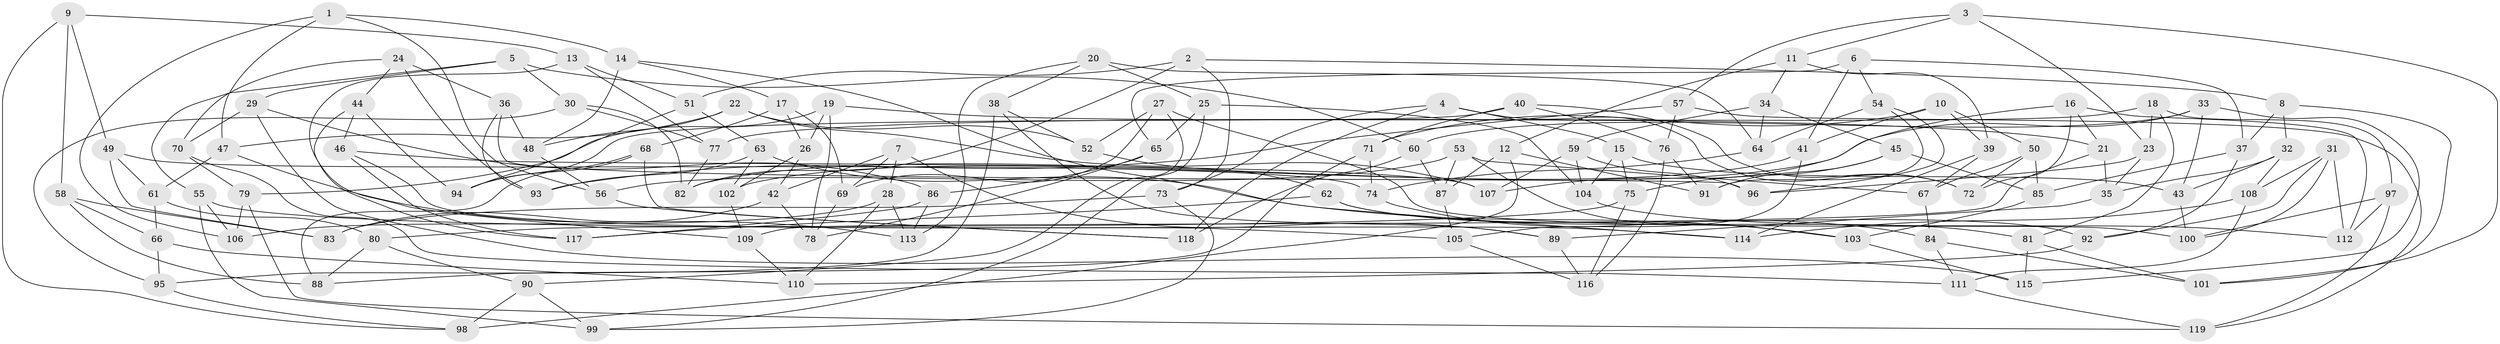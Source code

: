 // coarse degree distribution, {6: 0.4875, 4: 0.5125}
// Generated by graph-tools (version 1.1) at 2025/52/02/27/25 19:52:34]
// undirected, 119 vertices, 238 edges
graph export_dot {
graph [start="1"]
  node [color=gray90,style=filled];
  1;
  2;
  3;
  4;
  5;
  6;
  7;
  8;
  9;
  10;
  11;
  12;
  13;
  14;
  15;
  16;
  17;
  18;
  19;
  20;
  21;
  22;
  23;
  24;
  25;
  26;
  27;
  28;
  29;
  30;
  31;
  32;
  33;
  34;
  35;
  36;
  37;
  38;
  39;
  40;
  41;
  42;
  43;
  44;
  45;
  46;
  47;
  48;
  49;
  50;
  51;
  52;
  53;
  54;
  55;
  56;
  57;
  58;
  59;
  60;
  61;
  62;
  63;
  64;
  65;
  66;
  67;
  68;
  69;
  70;
  71;
  72;
  73;
  74;
  75;
  76;
  77;
  78;
  79;
  80;
  81;
  82;
  83;
  84;
  85;
  86;
  87;
  88;
  89;
  90;
  91;
  92;
  93;
  94;
  95;
  96;
  97;
  98;
  99;
  100;
  101;
  102;
  103;
  104;
  105;
  106;
  107;
  108;
  109;
  110;
  111;
  112;
  113;
  114;
  115;
  116;
  117;
  118;
  119;
  1 -- 47;
  1 -- 106;
  1 -- 14;
  1 -- 56;
  2 -- 51;
  2 -- 82;
  2 -- 73;
  2 -- 8;
  3 -- 101;
  3 -- 57;
  3 -- 11;
  3 -- 23;
  4 -- 72;
  4 -- 15;
  4 -- 73;
  4 -- 118;
  5 -- 29;
  5 -- 30;
  5 -- 60;
  5 -- 55;
  6 -- 37;
  6 -- 54;
  6 -- 41;
  6 -- 65;
  7 -- 42;
  7 -- 89;
  7 -- 28;
  7 -- 69;
  8 -- 37;
  8 -- 101;
  8 -- 32;
  9 -- 58;
  9 -- 13;
  9 -- 98;
  9 -- 49;
  10 -- 50;
  10 -- 41;
  10 -- 71;
  10 -- 39;
  11 -- 39;
  11 -- 12;
  11 -- 34;
  12 -- 87;
  12 -- 91;
  12 -- 98;
  13 -- 51;
  13 -- 77;
  13 -- 109;
  14 -- 48;
  14 -- 114;
  14 -- 17;
  15 -- 43;
  15 -- 104;
  15 -- 75;
  16 -- 21;
  16 -- 112;
  16 -- 72;
  16 -- 107;
  17 -- 68;
  17 -- 69;
  17 -- 26;
  18 -- 77;
  18 -- 23;
  18 -- 97;
  18 -- 81;
  19 -- 79;
  19 -- 26;
  19 -- 78;
  19 -- 21;
  20 -- 25;
  20 -- 113;
  20 -- 38;
  20 -- 64;
  21 -- 35;
  21 -- 109;
  22 -- 48;
  22 -- 52;
  22 -- 47;
  22 -- 107;
  23 -- 96;
  23 -- 35;
  24 -- 36;
  24 -- 44;
  24 -- 93;
  24 -- 70;
  25 -- 65;
  25 -- 104;
  25 -- 99;
  26 -- 102;
  26 -- 42;
  27 -- 69;
  27 -- 52;
  27 -- 90;
  27 -- 100;
  28 -- 110;
  28 -- 106;
  28 -- 113;
  29 -- 115;
  29 -- 86;
  29 -- 70;
  30 -- 82;
  30 -- 95;
  30 -- 77;
  31 -- 92;
  31 -- 100;
  31 -- 108;
  31 -- 112;
  32 -- 43;
  32 -- 35;
  32 -- 108;
  33 -- 82;
  33 -- 60;
  33 -- 115;
  33 -- 43;
  34 -- 59;
  34 -- 45;
  34 -- 64;
  35 -- 89;
  36 -- 48;
  36 -- 96;
  36 -- 93;
  37 -- 92;
  37 -- 85;
  38 -- 89;
  38 -- 95;
  38 -- 52;
  39 -- 114;
  39 -- 67;
  40 -- 94;
  40 -- 76;
  40 -- 72;
  40 -- 71;
  41 -- 105;
  41 -- 102;
  42 -- 83;
  42 -- 78;
  43 -- 100;
  44 -- 94;
  44 -- 46;
  44 -- 117;
  45 -- 85;
  45 -- 91;
  45 -- 75;
  46 -- 117;
  46 -- 107;
  46 -- 105;
  47 -- 113;
  47 -- 61;
  48 -- 56;
  49 -- 61;
  49 -- 74;
  49 -- 83;
  50 -- 72;
  50 -- 67;
  50 -- 85;
  51 -- 63;
  51 -- 94;
  52 -- 62;
  53 -- 56;
  53 -- 103;
  53 -- 87;
  53 -- 67;
  54 -- 64;
  54 -- 91;
  54 -- 96;
  55 -- 99;
  55 -- 106;
  55 -- 114;
  56 -- 118;
  57 -- 76;
  57 -- 119;
  57 -- 93;
  58 -- 88;
  58 -- 66;
  58 -- 83;
  59 -- 107;
  59 -- 104;
  59 -- 96;
  60 -- 118;
  60 -- 87;
  61 -- 80;
  61 -- 66;
  62 -- 92;
  62 -- 117;
  62 -- 81;
  63 -- 102;
  63 -- 103;
  63 -- 93;
  64 -- 74;
  65 -- 78;
  65 -- 86;
  66 -- 110;
  66 -- 95;
  67 -- 84;
  68 -- 94;
  68 -- 118;
  68 -- 88;
  69 -- 78;
  70 -- 79;
  70 -- 111;
  71 -- 88;
  71 -- 74;
  73 -- 99;
  73 -- 83;
  74 -- 84;
  75 -- 116;
  75 -- 80;
  76 -- 116;
  76 -- 91;
  77 -- 82;
  79 -- 106;
  79 -- 119;
  80 -- 90;
  80 -- 88;
  81 -- 101;
  81 -- 115;
  84 -- 111;
  84 -- 101;
  85 -- 103;
  86 -- 117;
  86 -- 113;
  87 -- 105;
  89 -- 116;
  90 -- 99;
  90 -- 98;
  92 -- 110;
  95 -- 98;
  97 -- 100;
  97 -- 119;
  97 -- 112;
  102 -- 109;
  103 -- 115;
  104 -- 112;
  105 -- 116;
  108 -- 111;
  108 -- 114;
  109 -- 110;
  111 -- 119;
}
